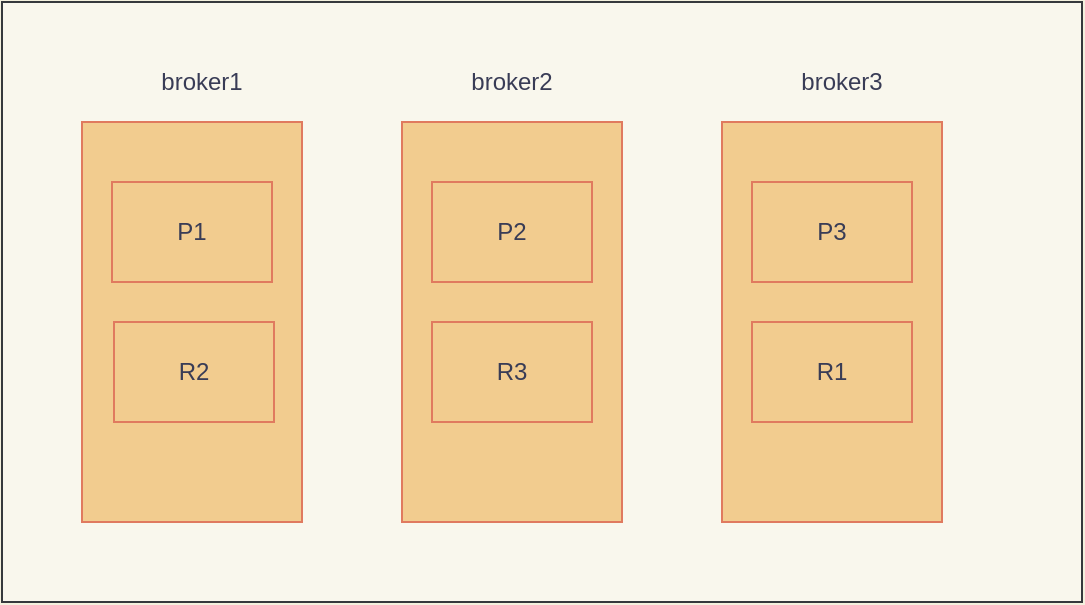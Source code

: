 <mxfile>
    <diagram id="7Csa26ny_V_bKkiozD0f" name="第 1 页">
        <mxGraphModel dx="686" dy="760" grid="1" gridSize="10" guides="1" tooltips="1" connect="1" arrows="1" fold="1" page="1" pageScale="1" pageWidth="827" pageHeight="1169" background="#F4F1DE" math="0" shadow="0">
            <root>
                <mxCell id="0"/>
                <mxCell id="1" parent="0"/>
                <mxCell id="16" value="" style="rounded=0;whiteSpace=wrap;html=1;sketch=0;fillColor=#f9f7ed;strokeColor=#36393d;" parent="1" vertex="1">
                    <mxGeometry x="60" y="80" width="540" height="300" as="geometry"/>
                </mxCell>
                <mxCell id="4" value="" style="rounded=0;whiteSpace=wrap;html=1;fillColor=#F2CC8F;strokeColor=#E07A5F;fontColor=#393C56;" parent="1" vertex="1">
                    <mxGeometry x="100" y="140" width="110" height="200" as="geometry"/>
                </mxCell>
                <mxCell id="5" value="" style="rounded=0;whiteSpace=wrap;html=1;fillColor=#F2CC8F;strokeColor=#E07A5F;fontColor=#393C56;" parent="1" vertex="1">
                    <mxGeometry x="260" y="140" width="110" height="200" as="geometry"/>
                </mxCell>
                <mxCell id="6" value="" style="rounded=0;whiteSpace=wrap;html=1;fillColor=#F2CC8F;strokeColor=#E07A5F;fontColor=#393C56;" parent="1" vertex="1">
                    <mxGeometry x="420" y="140" width="110" height="200" as="geometry"/>
                </mxCell>
                <mxCell id="7" value="broker1" style="text;html=1;strokeColor=none;fillColor=none;align=center;verticalAlign=middle;whiteSpace=wrap;rounded=0;fontColor=#393C56;" parent="1" vertex="1">
                    <mxGeometry x="140" y="110" width="40" height="20" as="geometry"/>
                </mxCell>
                <mxCell id="8" value="broker2" style="text;html=1;strokeColor=none;fillColor=none;align=center;verticalAlign=middle;whiteSpace=wrap;rounded=0;fontColor=#393C56;" parent="1" vertex="1">
                    <mxGeometry x="295" y="110" width="40" height="20" as="geometry"/>
                </mxCell>
                <mxCell id="9" value="broker3" style="text;html=1;strokeColor=none;fillColor=none;align=center;verticalAlign=middle;whiteSpace=wrap;rounded=0;fontColor=#393C56;" parent="1" vertex="1">
                    <mxGeometry x="460" y="110" width="40" height="20" as="geometry"/>
                </mxCell>
                <mxCell id="10" value="P1" style="rounded=0;whiteSpace=wrap;html=1;fillColor=#F2CC8F;strokeColor=#E07A5F;fontColor=#393C56;" parent="1" vertex="1">
                    <mxGeometry x="115" y="170" width="80" height="50" as="geometry"/>
                </mxCell>
                <mxCell id="11" value="P2" style="rounded=0;whiteSpace=wrap;html=1;fillColor=#F2CC8F;strokeColor=#E07A5F;fontColor=#393C56;" parent="1" vertex="1">
                    <mxGeometry x="275" y="170" width="80" height="50" as="geometry"/>
                </mxCell>
                <mxCell id="12" value="P3" style="rounded=0;whiteSpace=wrap;html=1;fillColor=#F2CC8F;strokeColor=#E07A5F;fontColor=#393C56;" parent="1" vertex="1">
                    <mxGeometry x="435" y="170" width="80" height="50" as="geometry"/>
                </mxCell>
                <mxCell id="13" value="R2" style="rounded=0;whiteSpace=wrap;html=1;fillColor=#F2CC8F;strokeColor=#E07A5F;fontColor=#393C56;" parent="1" vertex="1">
                    <mxGeometry x="116" y="240" width="80" height="50" as="geometry"/>
                </mxCell>
                <mxCell id="14" value="R3" style="rounded=0;whiteSpace=wrap;html=1;fillColor=#F2CC8F;strokeColor=#E07A5F;fontColor=#393C56;" parent="1" vertex="1">
                    <mxGeometry x="275" y="240" width="80" height="50" as="geometry"/>
                </mxCell>
                <mxCell id="15" value="R1" style="rounded=0;whiteSpace=wrap;html=1;fillColor=#F2CC8F;strokeColor=#E07A5F;fontColor=#393C56;" parent="1" vertex="1">
                    <mxGeometry x="435" y="240" width="80" height="50" as="geometry"/>
                </mxCell>
            </root>
        </mxGraphModel>
    </diagram>
</mxfile>